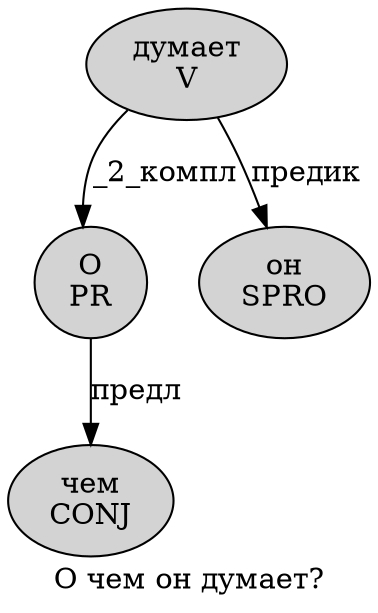 digraph SENTENCE_4188 {
	graph [label="О чем он думает?"]
	node [style=filled]
		0 [label="О
PR" color="" fillcolor=lightgray penwidth=1 shape=ellipse]
		1 [label="чем
CONJ" color="" fillcolor=lightgray penwidth=1 shape=ellipse]
		2 [label="он
SPRO" color="" fillcolor=lightgray penwidth=1 shape=ellipse]
		3 [label="думает
V" color="" fillcolor=lightgray penwidth=1 shape=ellipse]
			0 -> 1 [label="предл"]
			3 -> 0 [label="_2_компл"]
			3 -> 2 [label="предик"]
}
